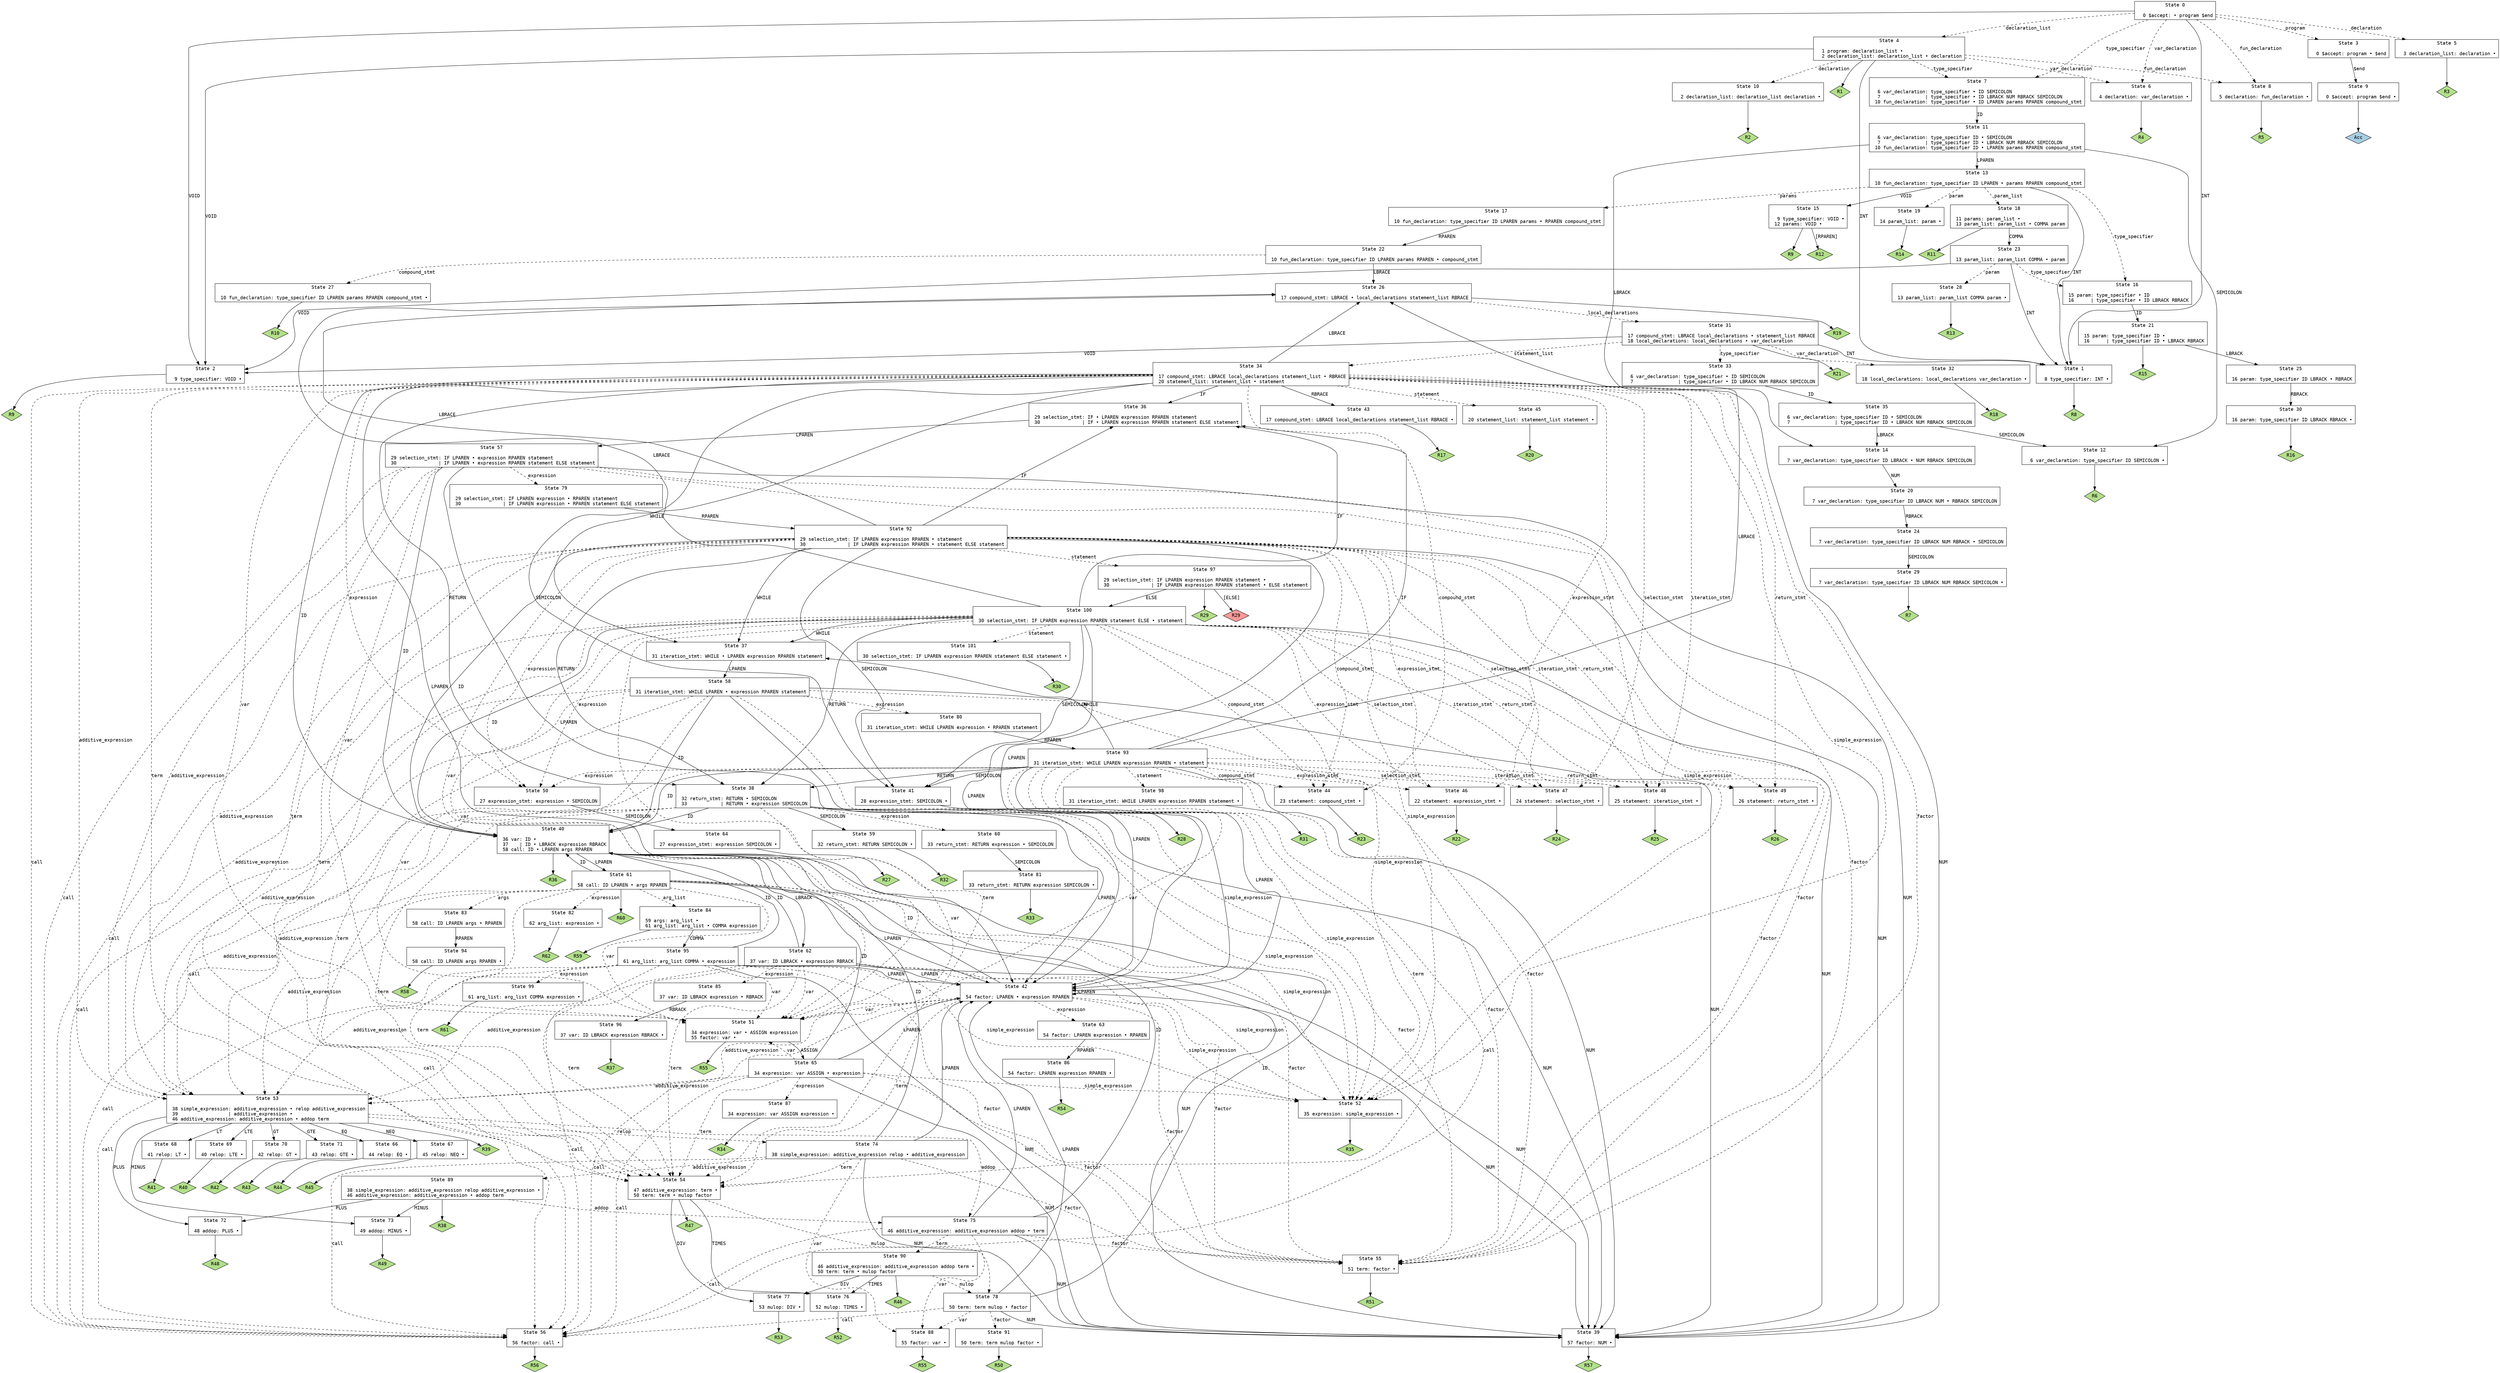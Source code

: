 // Generated by GNU Bison 3.8.2.
// Report bugs to <bug-bison@gnu.org>.
// Home page: <https://www.gnu.org/software/bison/>.

digraph "parser/parser.y"
{
  node [fontname = courier, shape = box, colorscheme = paired6]
  edge [fontname = courier]

  0 [label="State 0\n\l  0 $accept: • program $end\l"]
  0 -> 1 [style=solid label="INT"]
  0 -> 2 [style=solid label="VOID"]
  0 -> 3 [style=dashed label="program"]
  0 -> 4 [style=dashed label="declaration_list"]
  0 -> 5 [style=dashed label="declaration"]
  0 -> 6 [style=dashed label="var_declaration"]
  0 -> 7 [style=dashed label="type_specifier"]
  0 -> 8 [style=dashed label="fun_declaration"]
  1 [label="State 1\n\l  8 type_specifier: INT •\l"]
  1 -> "1R8" [style=solid]
 "1R8" [label="R8", fillcolor=3, shape=diamond, style=filled]
  2 [label="State 2\n\l  9 type_specifier: VOID •\l"]
  2 -> "2R9" [style=solid]
 "2R9" [label="R9", fillcolor=3, shape=diamond, style=filled]
  3 [label="State 3\n\l  0 $accept: program • $end\l"]
  3 -> 9 [style=solid label="$end"]
  4 [label="State 4\n\l  1 program: declaration_list •\l  2 declaration_list: declaration_list • declaration\l"]
  4 -> 1 [style=solid label="INT"]
  4 -> 2 [style=solid label="VOID"]
  4 -> 10 [style=dashed label="declaration"]
  4 -> 6 [style=dashed label="var_declaration"]
  4 -> 7 [style=dashed label="type_specifier"]
  4 -> 8 [style=dashed label="fun_declaration"]
  4 -> "4R1" [style=solid]
 "4R1" [label="R1", fillcolor=3, shape=diamond, style=filled]
  5 [label="State 5\n\l  3 declaration_list: declaration •\l"]
  5 -> "5R3" [style=solid]
 "5R3" [label="R3", fillcolor=3, shape=diamond, style=filled]
  6 [label="State 6\n\l  4 declaration: var_declaration •\l"]
  6 -> "6R4" [style=solid]
 "6R4" [label="R4", fillcolor=3, shape=diamond, style=filled]
  7 [label="State 7\n\l  6 var_declaration: type_specifier • ID SEMICOLON\l  7                | type_specifier • ID LBRACK NUM RBRACK SEMICOLON\l 10 fun_declaration: type_specifier • ID LPAREN params RPAREN compound_stmt\l"]
  7 -> 11 [style=solid label="ID"]
  8 [label="State 8\n\l  5 declaration: fun_declaration •\l"]
  8 -> "8R5" [style=solid]
 "8R5" [label="R5", fillcolor=3, shape=diamond, style=filled]
  9 [label="State 9\n\l  0 $accept: program $end •\l"]
  9 -> "9R0" [style=solid]
 "9R0" [label="Acc", fillcolor=1, shape=diamond, style=filled]
  10 [label="State 10\n\l  2 declaration_list: declaration_list declaration •\l"]
  10 -> "10R2" [style=solid]
 "10R2" [label="R2", fillcolor=3, shape=diamond, style=filled]
  11 [label="State 11\n\l  6 var_declaration: type_specifier ID • SEMICOLON\l  7                | type_specifier ID • LBRACK NUM RBRACK SEMICOLON\l 10 fun_declaration: type_specifier ID • LPAREN params RPAREN compound_stmt\l"]
  11 -> 12 [style=solid label="SEMICOLON"]
  11 -> 13 [style=solid label="LPAREN"]
  11 -> 14 [style=solid label="LBRACK"]
  12 [label="State 12\n\l  6 var_declaration: type_specifier ID SEMICOLON •\l"]
  12 -> "12R6" [style=solid]
 "12R6" [label="R6", fillcolor=3, shape=diamond, style=filled]
  13 [label="State 13\n\l 10 fun_declaration: type_specifier ID LPAREN • params RPAREN compound_stmt\l"]
  13 -> 1 [style=solid label="INT"]
  13 -> 15 [style=solid label="VOID"]
  13 -> 16 [style=dashed label="type_specifier"]
  13 -> 17 [style=dashed label="params"]
  13 -> 18 [style=dashed label="param_list"]
  13 -> 19 [style=dashed label="param"]
  14 [label="State 14\n\l  7 var_declaration: type_specifier ID LBRACK • NUM RBRACK SEMICOLON\l"]
  14 -> 20 [style=solid label="NUM"]
  15 [label="State 15\n\l  9 type_specifier: VOID •\l 12 params: VOID •\l"]
  15 -> "15R9" [style=solid]
 "15R9" [label="R9", fillcolor=3, shape=diamond, style=filled]
  15 -> "15R12" [label="[RPAREN]", style=solid]
 "15R12" [label="R12", fillcolor=3, shape=diamond, style=filled]
  16 [label="State 16\n\l 15 param: type_specifier • ID\l 16      | type_specifier • ID LBRACK RBRACK\l"]
  16 -> 21 [style=solid label="ID"]
  17 [label="State 17\n\l 10 fun_declaration: type_specifier ID LPAREN params • RPAREN compound_stmt\l"]
  17 -> 22 [style=solid label="RPAREN"]
  18 [label="State 18\n\l 11 params: param_list •\l 13 param_list: param_list • COMMA param\l"]
  18 -> 23 [style=solid label="COMMA"]
  18 -> "18R11" [style=solid]
 "18R11" [label="R11", fillcolor=3, shape=diamond, style=filled]
  19 [label="State 19\n\l 14 param_list: param •\l"]
  19 -> "19R14" [style=solid]
 "19R14" [label="R14", fillcolor=3, shape=diamond, style=filled]
  20 [label="State 20\n\l  7 var_declaration: type_specifier ID LBRACK NUM • RBRACK SEMICOLON\l"]
  20 -> 24 [style=solid label="RBRACK"]
  21 [label="State 21\n\l 15 param: type_specifier ID •\l 16      | type_specifier ID • LBRACK RBRACK\l"]
  21 -> 25 [style=solid label="LBRACK"]
  21 -> "21R15" [style=solid]
 "21R15" [label="R15", fillcolor=3, shape=diamond, style=filled]
  22 [label="State 22\n\l 10 fun_declaration: type_specifier ID LPAREN params RPAREN • compound_stmt\l"]
  22 -> 26 [style=solid label="LBRACE"]
  22 -> 27 [style=dashed label="compound_stmt"]
  23 [label="State 23\n\l 13 param_list: param_list COMMA • param\l"]
  23 -> 1 [style=solid label="INT"]
  23 -> 2 [style=solid label="VOID"]
  23 -> 16 [style=dashed label="type_specifier"]
  23 -> 28 [style=dashed label="param"]
  24 [label="State 24\n\l  7 var_declaration: type_specifier ID LBRACK NUM RBRACK • SEMICOLON\l"]
  24 -> 29 [style=solid label="SEMICOLON"]
  25 [label="State 25\n\l 16 param: type_specifier ID LBRACK • RBRACK\l"]
  25 -> 30 [style=solid label="RBRACK"]
  26 [label="State 26\n\l 17 compound_stmt: LBRACE • local_declarations statement_list RBRACE\l"]
  26 -> 31 [style=dashed label="local_declarations"]
  26 -> "26R19" [style=solid]
 "26R19" [label="R19", fillcolor=3, shape=diamond, style=filled]
  27 [label="State 27\n\l 10 fun_declaration: type_specifier ID LPAREN params RPAREN compound_stmt •\l"]
  27 -> "27R10" [style=solid]
 "27R10" [label="R10", fillcolor=3, shape=diamond, style=filled]
  28 [label="State 28\n\l 13 param_list: param_list COMMA param •\l"]
  28 -> "28R13" [style=solid]
 "28R13" [label="R13", fillcolor=3, shape=diamond, style=filled]
  29 [label="State 29\n\l  7 var_declaration: type_specifier ID LBRACK NUM RBRACK SEMICOLON •\l"]
  29 -> "29R7" [style=solid]
 "29R7" [label="R7", fillcolor=3, shape=diamond, style=filled]
  30 [label="State 30\n\l 16 param: type_specifier ID LBRACK RBRACK •\l"]
  30 -> "30R16" [style=solid]
 "30R16" [label="R16", fillcolor=3, shape=diamond, style=filled]
  31 [label="State 31\n\l 17 compound_stmt: LBRACE local_declarations • statement_list RBRACE\l 18 local_declarations: local_declarations • var_declaration\l"]
  31 -> 1 [style=solid label="INT"]
  31 -> 2 [style=solid label="VOID"]
  31 -> 32 [style=dashed label="var_declaration"]
  31 -> 33 [style=dashed label="type_specifier"]
  31 -> 34 [style=dashed label="statement_list"]
  31 -> "31R21" [style=solid]
 "31R21" [label="R21", fillcolor=3, shape=diamond, style=filled]
  32 [label="State 32\n\l 18 local_declarations: local_declarations var_declaration •\l"]
  32 -> "32R18" [style=solid]
 "32R18" [label="R18", fillcolor=3, shape=diamond, style=filled]
  33 [label="State 33\n\l  6 var_declaration: type_specifier • ID SEMICOLON\l  7                | type_specifier • ID LBRACK NUM RBRACK SEMICOLON\l"]
  33 -> 35 [style=solid label="ID"]
  34 [label="State 34\n\l 17 compound_stmt: LBRACE local_declarations statement_list • RBRACE\l 20 statement_list: statement_list • statement\l"]
  34 -> 36 [style=solid label="IF"]
  34 -> 37 [style=solid label="WHILE"]
  34 -> 38 [style=solid label="RETURN"]
  34 -> 39 [style=solid label="NUM"]
  34 -> 40 [style=solid label="ID"]
  34 -> 41 [style=solid label="SEMICOLON"]
  34 -> 42 [style=solid label="LPAREN"]
  34 -> 26 [style=solid label="LBRACE"]
  34 -> 43 [style=solid label="RBRACE"]
  34 -> 44 [style=dashed label="compound_stmt"]
  34 -> 45 [style=dashed label="statement"]
  34 -> 46 [style=dashed label="expression_stmt"]
  34 -> 47 [style=dashed label="selection_stmt"]
  34 -> 48 [style=dashed label="iteration_stmt"]
  34 -> 49 [style=dashed label="return_stmt"]
  34 -> 50 [style=dashed label="expression"]
  34 -> 51 [style=dashed label="var"]
  34 -> 52 [style=dashed label="simple_expression"]
  34 -> 53 [style=dashed label="additive_expression"]
  34 -> 54 [style=dashed label="term"]
  34 -> 55 [style=dashed label="factor"]
  34 -> 56 [style=dashed label="call"]
  35 [label="State 35\n\l  6 var_declaration: type_specifier ID • SEMICOLON\l  7                | type_specifier ID • LBRACK NUM RBRACK SEMICOLON\l"]
  35 -> 12 [style=solid label="SEMICOLON"]
  35 -> 14 [style=solid label="LBRACK"]
  36 [label="State 36\n\l 29 selection_stmt: IF • LPAREN expression RPAREN statement\l 30               | IF • LPAREN expression RPAREN statement ELSE statement\l"]
  36 -> 57 [style=solid label="LPAREN"]
  37 [label="State 37\n\l 31 iteration_stmt: WHILE • LPAREN expression RPAREN statement\l"]
  37 -> 58 [style=solid label="LPAREN"]
  38 [label="State 38\n\l 32 return_stmt: RETURN • SEMICOLON\l 33            | RETURN • expression SEMICOLON\l"]
  38 -> 39 [style=solid label="NUM"]
  38 -> 40 [style=solid label="ID"]
  38 -> 59 [style=solid label="SEMICOLON"]
  38 -> 42 [style=solid label="LPAREN"]
  38 -> 60 [style=dashed label="expression"]
  38 -> 51 [style=dashed label="var"]
  38 -> 52 [style=dashed label="simple_expression"]
  38 -> 53 [style=dashed label="additive_expression"]
  38 -> 54 [style=dashed label="term"]
  38 -> 55 [style=dashed label="factor"]
  38 -> 56 [style=dashed label="call"]
  39 [label="State 39\n\l 57 factor: NUM •\l"]
  39 -> "39R57" [style=solid]
 "39R57" [label="R57", fillcolor=3, shape=diamond, style=filled]
  40 [label="State 40\n\l 36 var: ID •\l 37    | ID • LBRACK expression RBRACK\l 58 call: ID • LPAREN args RPAREN\l"]
  40 -> 61 [style=solid label="LPAREN"]
  40 -> 62 [style=solid label="LBRACK"]
  40 -> "40R36" [style=solid]
 "40R36" [label="R36", fillcolor=3, shape=diamond, style=filled]
  41 [label="State 41\n\l 28 expression_stmt: SEMICOLON •\l"]
  41 -> "41R28" [style=solid]
 "41R28" [label="R28", fillcolor=3, shape=diamond, style=filled]
  42 [label="State 42\n\l 54 factor: LPAREN • expression RPAREN\l"]
  42 -> 39 [style=solid label="NUM"]
  42 -> 40 [style=solid label="ID"]
  42 -> 42 [style=solid label="LPAREN"]
  42 -> 63 [style=dashed label="expression"]
  42 -> 51 [style=dashed label="var"]
  42 -> 52 [style=dashed label="simple_expression"]
  42 -> 53 [style=dashed label="additive_expression"]
  42 -> 54 [style=dashed label="term"]
  42 -> 55 [style=dashed label="factor"]
  42 -> 56 [style=dashed label="call"]
  43 [label="State 43\n\l 17 compound_stmt: LBRACE local_declarations statement_list RBRACE •\l"]
  43 -> "43R17" [style=solid]
 "43R17" [label="R17", fillcolor=3, shape=diamond, style=filled]
  44 [label="State 44\n\l 23 statement: compound_stmt •\l"]
  44 -> "44R23" [style=solid]
 "44R23" [label="R23", fillcolor=3, shape=diamond, style=filled]
  45 [label="State 45\n\l 20 statement_list: statement_list statement •\l"]
  45 -> "45R20" [style=solid]
 "45R20" [label="R20", fillcolor=3, shape=diamond, style=filled]
  46 [label="State 46\n\l 22 statement: expression_stmt •\l"]
  46 -> "46R22" [style=solid]
 "46R22" [label="R22", fillcolor=3, shape=diamond, style=filled]
  47 [label="State 47\n\l 24 statement: selection_stmt •\l"]
  47 -> "47R24" [style=solid]
 "47R24" [label="R24", fillcolor=3, shape=diamond, style=filled]
  48 [label="State 48\n\l 25 statement: iteration_stmt •\l"]
  48 -> "48R25" [style=solid]
 "48R25" [label="R25", fillcolor=3, shape=diamond, style=filled]
  49 [label="State 49\n\l 26 statement: return_stmt •\l"]
  49 -> "49R26" [style=solid]
 "49R26" [label="R26", fillcolor=3, shape=diamond, style=filled]
  50 [label="State 50\n\l 27 expression_stmt: expression • SEMICOLON\l"]
  50 -> 64 [style=solid label="SEMICOLON"]
  51 [label="State 51\n\l 34 expression: var • ASSIGN expression\l 55 factor: var •\l"]
  51 -> 65 [style=solid label="ASSIGN"]
  51 -> "51R55" [style=solid]
 "51R55" [label="R55", fillcolor=3, shape=diamond, style=filled]
  52 [label="State 52\n\l 35 expression: simple_expression •\l"]
  52 -> "52R35" [style=solid]
 "52R35" [label="R35", fillcolor=3, shape=diamond, style=filled]
  53 [label="State 53\n\l 38 simple_expression: additive_expression • relop additive_expression\l 39                  | additive_expression •\l 46 additive_expression: additive_expression • addop term\l"]
  53 -> 66 [style=solid label="EQ"]
  53 -> 67 [style=solid label="NEQ"]
  53 -> 68 [style=solid label="LT"]
  53 -> 69 [style=solid label="LTE"]
  53 -> 70 [style=solid label="GT"]
  53 -> 71 [style=solid label="GTE"]
  53 -> 72 [style=solid label="PLUS"]
  53 -> 73 [style=solid label="MINUS"]
  53 -> 74 [style=dashed label="relop"]
  53 -> 75 [style=dashed label="addop"]
  53 -> "53R39" [style=solid]
 "53R39" [label="R39", fillcolor=3, shape=diamond, style=filled]
  54 [label="State 54\n\l 47 additive_expression: term •\l 50 term: term • mulop factor\l"]
  54 -> 76 [style=solid label="TIMES"]
  54 -> 77 [style=solid label="DIV"]
  54 -> 78 [style=dashed label="mulop"]
  54 -> "54R47" [style=solid]
 "54R47" [label="R47", fillcolor=3, shape=diamond, style=filled]
  55 [label="State 55\n\l 51 term: factor •\l"]
  55 -> "55R51" [style=solid]
 "55R51" [label="R51", fillcolor=3, shape=diamond, style=filled]
  56 [label="State 56\n\l 56 factor: call •\l"]
  56 -> "56R56" [style=solid]
 "56R56" [label="R56", fillcolor=3, shape=diamond, style=filled]
  57 [label="State 57\n\l 29 selection_stmt: IF LPAREN • expression RPAREN statement\l 30               | IF LPAREN • expression RPAREN statement ELSE statement\l"]
  57 -> 39 [style=solid label="NUM"]
  57 -> 40 [style=solid label="ID"]
  57 -> 42 [style=solid label="LPAREN"]
  57 -> 79 [style=dashed label="expression"]
  57 -> 51 [style=dashed label="var"]
  57 -> 52 [style=dashed label="simple_expression"]
  57 -> 53 [style=dashed label="additive_expression"]
  57 -> 54 [style=dashed label="term"]
  57 -> 55 [style=dashed label="factor"]
  57 -> 56 [style=dashed label="call"]
  58 [label="State 58\n\l 31 iteration_stmt: WHILE LPAREN • expression RPAREN statement\l"]
  58 -> 39 [style=solid label="NUM"]
  58 -> 40 [style=solid label="ID"]
  58 -> 42 [style=solid label="LPAREN"]
  58 -> 80 [style=dashed label="expression"]
  58 -> 51 [style=dashed label="var"]
  58 -> 52 [style=dashed label="simple_expression"]
  58 -> 53 [style=dashed label="additive_expression"]
  58 -> 54 [style=dashed label="term"]
  58 -> 55 [style=dashed label="factor"]
  58 -> 56 [style=dashed label="call"]
  59 [label="State 59\n\l 32 return_stmt: RETURN SEMICOLON •\l"]
  59 -> "59R32" [style=solid]
 "59R32" [label="R32", fillcolor=3, shape=diamond, style=filled]
  60 [label="State 60\n\l 33 return_stmt: RETURN expression • SEMICOLON\l"]
  60 -> 81 [style=solid label="SEMICOLON"]
  61 [label="State 61\n\l 58 call: ID LPAREN • args RPAREN\l"]
  61 -> 39 [style=solid label="NUM"]
  61 -> 40 [style=solid label="ID"]
  61 -> 42 [style=solid label="LPAREN"]
  61 -> 82 [style=dashed label="expression"]
  61 -> 51 [style=dashed label="var"]
  61 -> 52 [style=dashed label="simple_expression"]
  61 -> 53 [style=dashed label="additive_expression"]
  61 -> 54 [style=dashed label="term"]
  61 -> 55 [style=dashed label="factor"]
  61 -> 56 [style=dashed label="call"]
  61 -> 83 [style=dashed label="args"]
  61 -> 84 [style=dashed label="arg_list"]
  61 -> "61R60" [style=solid]
 "61R60" [label="R60", fillcolor=3, shape=diamond, style=filled]
  62 [label="State 62\n\l 37 var: ID LBRACK • expression RBRACK\l"]
  62 -> 39 [style=solid label="NUM"]
  62 -> 40 [style=solid label="ID"]
  62 -> 42 [style=solid label="LPAREN"]
  62 -> 85 [style=dashed label="expression"]
  62 -> 51 [style=dashed label="var"]
  62 -> 52 [style=dashed label="simple_expression"]
  62 -> 53 [style=dashed label="additive_expression"]
  62 -> 54 [style=dashed label="term"]
  62 -> 55 [style=dashed label="factor"]
  62 -> 56 [style=dashed label="call"]
  63 [label="State 63\n\l 54 factor: LPAREN expression • RPAREN\l"]
  63 -> 86 [style=solid label="RPAREN"]
  64 [label="State 64\n\l 27 expression_stmt: expression SEMICOLON •\l"]
  64 -> "64R27" [style=solid]
 "64R27" [label="R27", fillcolor=3, shape=diamond, style=filled]
  65 [label="State 65\n\l 34 expression: var ASSIGN • expression\l"]
  65 -> 39 [style=solid label="NUM"]
  65 -> 40 [style=solid label="ID"]
  65 -> 42 [style=solid label="LPAREN"]
  65 -> 87 [style=dashed label="expression"]
  65 -> 51 [style=dashed label="var"]
  65 -> 52 [style=dashed label="simple_expression"]
  65 -> 53 [style=dashed label="additive_expression"]
  65 -> 54 [style=dashed label="term"]
  65 -> 55 [style=dashed label="factor"]
  65 -> 56 [style=dashed label="call"]
  66 [label="State 66\n\l 44 relop: EQ •\l"]
  66 -> "66R44" [style=solid]
 "66R44" [label="R44", fillcolor=3, shape=diamond, style=filled]
  67 [label="State 67\n\l 45 relop: NEQ •\l"]
  67 -> "67R45" [style=solid]
 "67R45" [label="R45", fillcolor=3, shape=diamond, style=filled]
  68 [label="State 68\n\l 41 relop: LT •\l"]
  68 -> "68R41" [style=solid]
 "68R41" [label="R41", fillcolor=3, shape=diamond, style=filled]
  69 [label="State 69\n\l 40 relop: LTE •\l"]
  69 -> "69R40" [style=solid]
 "69R40" [label="R40", fillcolor=3, shape=diamond, style=filled]
  70 [label="State 70\n\l 42 relop: GT •\l"]
  70 -> "70R42" [style=solid]
 "70R42" [label="R42", fillcolor=3, shape=diamond, style=filled]
  71 [label="State 71\n\l 43 relop: GTE •\l"]
  71 -> "71R43" [style=solid]
 "71R43" [label="R43", fillcolor=3, shape=diamond, style=filled]
  72 [label="State 72\n\l 48 addop: PLUS •\l"]
  72 -> "72R48" [style=solid]
 "72R48" [label="R48", fillcolor=3, shape=diamond, style=filled]
  73 [label="State 73\n\l 49 addop: MINUS •\l"]
  73 -> "73R49" [style=solid]
 "73R49" [label="R49", fillcolor=3, shape=diamond, style=filled]
  74 [label="State 74\n\l 38 simple_expression: additive_expression relop • additive_expression\l"]
  74 -> 39 [style=solid label="NUM"]
  74 -> 40 [style=solid label="ID"]
  74 -> 42 [style=solid label="LPAREN"]
  74 -> 88 [style=dashed label="var"]
  74 -> 89 [style=dashed label="additive_expression"]
  74 -> 54 [style=dashed label="term"]
  74 -> 55 [style=dashed label="factor"]
  74 -> 56 [style=dashed label="call"]
  75 [label="State 75\n\l 46 additive_expression: additive_expression addop • term\l"]
  75 -> 39 [style=solid label="NUM"]
  75 -> 40 [style=solid label="ID"]
  75 -> 42 [style=solid label="LPAREN"]
  75 -> 88 [style=dashed label="var"]
  75 -> 90 [style=dashed label="term"]
  75 -> 55 [style=dashed label="factor"]
  75 -> 56 [style=dashed label="call"]
  76 [label="State 76\n\l 52 mulop: TIMES •\l"]
  76 -> "76R52" [style=solid]
 "76R52" [label="R52", fillcolor=3, shape=diamond, style=filled]
  77 [label="State 77\n\l 53 mulop: DIV •\l"]
  77 -> "77R53" [style=solid]
 "77R53" [label="R53", fillcolor=3, shape=diamond, style=filled]
  78 [label="State 78\n\l 50 term: term mulop • factor\l"]
  78 -> 39 [style=solid label="NUM"]
  78 -> 40 [style=solid label="ID"]
  78 -> 42 [style=solid label="LPAREN"]
  78 -> 88 [style=dashed label="var"]
  78 -> 91 [style=dashed label="factor"]
  78 -> 56 [style=dashed label="call"]
  79 [label="State 79\n\l 29 selection_stmt: IF LPAREN expression • RPAREN statement\l 30               | IF LPAREN expression • RPAREN statement ELSE statement\l"]
  79 -> 92 [style=solid label="RPAREN"]
  80 [label="State 80\n\l 31 iteration_stmt: WHILE LPAREN expression • RPAREN statement\l"]
  80 -> 93 [style=solid label="RPAREN"]
  81 [label="State 81\n\l 33 return_stmt: RETURN expression SEMICOLON •\l"]
  81 -> "81R33" [style=solid]
 "81R33" [label="R33", fillcolor=3, shape=diamond, style=filled]
  82 [label="State 82\n\l 62 arg_list: expression •\l"]
  82 -> "82R62" [style=solid]
 "82R62" [label="R62", fillcolor=3, shape=diamond, style=filled]
  83 [label="State 83\n\l 58 call: ID LPAREN args • RPAREN\l"]
  83 -> 94 [style=solid label="RPAREN"]
  84 [label="State 84\n\l 59 args: arg_list •\l 61 arg_list: arg_list • COMMA expression\l"]
  84 -> 95 [style=solid label="COMMA"]
  84 -> "84R59" [style=solid]
 "84R59" [label="R59", fillcolor=3, shape=diamond, style=filled]
  85 [label="State 85\n\l 37 var: ID LBRACK expression • RBRACK\l"]
  85 -> 96 [style=solid label="RBRACK"]
  86 [label="State 86\n\l 54 factor: LPAREN expression RPAREN •\l"]
  86 -> "86R54" [style=solid]
 "86R54" [label="R54", fillcolor=3, shape=diamond, style=filled]
  87 [label="State 87\n\l 34 expression: var ASSIGN expression •\l"]
  87 -> "87R34" [style=solid]
 "87R34" [label="R34", fillcolor=3, shape=diamond, style=filled]
  88 [label="State 88\n\l 55 factor: var •\l"]
  88 -> "88R55" [style=solid]
 "88R55" [label="R55", fillcolor=3, shape=diamond, style=filled]
  89 [label="State 89\n\l 38 simple_expression: additive_expression relop additive_expression •\l 46 additive_expression: additive_expression • addop term\l"]
  89 -> 72 [style=solid label="PLUS"]
  89 -> 73 [style=solid label="MINUS"]
  89 -> 75 [style=dashed label="addop"]
  89 -> "89R38" [style=solid]
 "89R38" [label="R38", fillcolor=3, shape=diamond, style=filled]
  90 [label="State 90\n\l 46 additive_expression: additive_expression addop term •\l 50 term: term • mulop factor\l"]
  90 -> 76 [style=solid label="TIMES"]
  90 -> 77 [style=solid label="DIV"]
  90 -> 78 [style=dashed label="mulop"]
  90 -> "90R46" [style=solid]
 "90R46" [label="R46", fillcolor=3, shape=diamond, style=filled]
  91 [label="State 91\n\l 50 term: term mulop factor •\l"]
  91 -> "91R50" [style=solid]
 "91R50" [label="R50", fillcolor=3, shape=diamond, style=filled]
  92 [label="State 92\n\l 29 selection_stmt: IF LPAREN expression RPAREN • statement\l 30               | IF LPAREN expression RPAREN • statement ELSE statement\l"]
  92 -> 36 [style=solid label="IF"]
  92 -> 37 [style=solid label="WHILE"]
  92 -> 38 [style=solid label="RETURN"]
  92 -> 39 [style=solid label="NUM"]
  92 -> 40 [style=solid label="ID"]
  92 -> 41 [style=solid label="SEMICOLON"]
  92 -> 42 [style=solid label="LPAREN"]
  92 -> 26 [style=solid label="LBRACE"]
  92 -> 44 [style=dashed label="compound_stmt"]
  92 -> 97 [style=dashed label="statement"]
  92 -> 46 [style=dashed label="expression_stmt"]
  92 -> 47 [style=dashed label="selection_stmt"]
  92 -> 48 [style=dashed label="iteration_stmt"]
  92 -> 49 [style=dashed label="return_stmt"]
  92 -> 50 [style=dashed label="expression"]
  92 -> 51 [style=dashed label="var"]
  92 -> 52 [style=dashed label="simple_expression"]
  92 -> 53 [style=dashed label="additive_expression"]
  92 -> 54 [style=dashed label="term"]
  92 -> 55 [style=dashed label="factor"]
  92 -> 56 [style=dashed label="call"]
  93 [label="State 93\n\l 31 iteration_stmt: WHILE LPAREN expression RPAREN • statement\l"]
  93 -> 36 [style=solid label="IF"]
  93 -> 37 [style=solid label="WHILE"]
  93 -> 38 [style=solid label="RETURN"]
  93 -> 39 [style=solid label="NUM"]
  93 -> 40 [style=solid label="ID"]
  93 -> 41 [style=solid label="SEMICOLON"]
  93 -> 42 [style=solid label="LPAREN"]
  93 -> 26 [style=solid label="LBRACE"]
  93 -> 44 [style=dashed label="compound_stmt"]
  93 -> 98 [style=dashed label="statement"]
  93 -> 46 [style=dashed label="expression_stmt"]
  93 -> 47 [style=dashed label="selection_stmt"]
  93 -> 48 [style=dashed label="iteration_stmt"]
  93 -> 49 [style=dashed label="return_stmt"]
  93 -> 50 [style=dashed label="expression"]
  93 -> 51 [style=dashed label="var"]
  93 -> 52 [style=dashed label="simple_expression"]
  93 -> 53 [style=dashed label="additive_expression"]
  93 -> 54 [style=dashed label="term"]
  93 -> 55 [style=dashed label="factor"]
  93 -> 56 [style=dashed label="call"]
  94 [label="State 94\n\l 58 call: ID LPAREN args RPAREN •\l"]
  94 -> "94R58" [style=solid]
 "94R58" [label="R58", fillcolor=3, shape=diamond, style=filled]
  95 [label="State 95\n\l 61 arg_list: arg_list COMMA • expression\l"]
  95 -> 39 [style=solid label="NUM"]
  95 -> 40 [style=solid label="ID"]
  95 -> 42 [style=solid label="LPAREN"]
  95 -> 99 [style=dashed label="expression"]
  95 -> 51 [style=dashed label="var"]
  95 -> 52 [style=dashed label="simple_expression"]
  95 -> 53 [style=dashed label="additive_expression"]
  95 -> 54 [style=dashed label="term"]
  95 -> 55 [style=dashed label="factor"]
  95 -> 56 [style=dashed label="call"]
  96 [label="State 96\n\l 37 var: ID LBRACK expression RBRACK •\l"]
  96 -> "96R37" [style=solid]
 "96R37" [label="R37", fillcolor=3, shape=diamond, style=filled]
  97 [label="State 97\n\l 29 selection_stmt: IF LPAREN expression RPAREN statement •\l 30               | IF LPAREN expression RPAREN statement • ELSE statement\l"]
  97 -> 100 [style=solid label="ELSE"]
  97 -> "97R29d" [label="[ELSE]", style=solid]
 "97R29d" [label="R29", fillcolor=5, shape=diamond, style=filled]
  97 -> "97R29" [style=solid]
 "97R29" [label="R29", fillcolor=3, shape=diamond, style=filled]
  98 [label="State 98\n\l 31 iteration_stmt: WHILE LPAREN expression RPAREN statement •\l"]
  98 -> "98R31" [style=solid]
 "98R31" [label="R31", fillcolor=3, shape=diamond, style=filled]
  99 [label="State 99\n\l 61 arg_list: arg_list COMMA expression •\l"]
  99 -> "99R61" [style=solid]
 "99R61" [label="R61", fillcolor=3, shape=diamond, style=filled]
  100 [label="State 100\n\l 30 selection_stmt: IF LPAREN expression RPAREN statement ELSE • statement\l"]
  100 -> 36 [style=solid label="IF"]
  100 -> 37 [style=solid label="WHILE"]
  100 -> 38 [style=solid label="RETURN"]
  100 -> 39 [style=solid label="NUM"]
  100 -> 40 [style=solid label="ID"]
  100 -> 41 [style=solid label="SEMICOLON"]
  100 -> 42 [style=solid label="LPAREN"]
  100 -> 26 [style=solid label="LBRACE"]
  100 -> 44 [style=dashed label="compound_stmt"]
  100 -> 101 [style=dashed label="statement"]
  100 -> 46 [style=dashed label="expression_stmt"]
  100 -> 47 [style=dashed label="selection_stmt"]
  100 -> 48 [style=dashed label="iteration_stmt"]
  100 -> 49 [style=dashed label="return_stmt"]
  100 -> 50 [style=dashed label="expression"]
  100 -> 51 [style=dashed label="var"]
  100 -> 52 [style=dashed label="simple_expression"]
  100 -> 53 [style=dashed label="additive_expression"]
  100 -> 54 [style=dashed label="term"]
  100 -> 55 [style=dashed label="factor"]
  100 -> 56 [style=dashed label="call"]
  101 [label="State 101\n\l 30 selection_stmt: IF LPAREN expression RPAREN statement ELSE statement •\l"]
  101 -> "101R30" [style=solid]
 "101R30" [label="R30", fillcolor=3, shape=diamond, style=filled]
}
